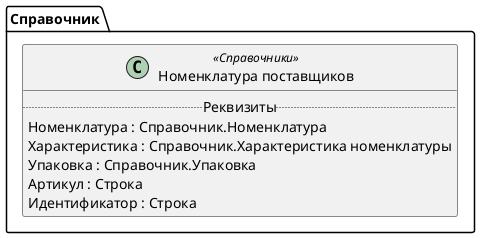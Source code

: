 ﻿@startuml НоменклатураПоставщиков
'!include templates.wsd
'..\include templates.wsd
class Справочник.НоменклатураПоставщиков as "Номенклатура поставщиков" <<Справочники>>
{
..Реквизиты..
Номенклатура : Справочник.Номенклатура
Характеристика : Справочник.Характеристика номенклатуры
Упаковка : Справочник.Упаковка
Артикул : Строка
Идентификатор : Строка
}
@enduml
